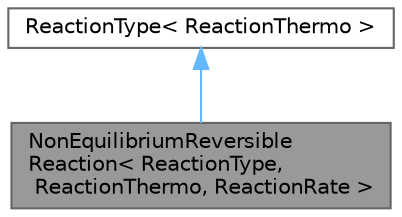 digraph "NonEquilibriumReversibleReaction&lt; ReactionType, ReactionThermo, ReactionRate &gt;"
{
 // LATEX_PDF_SIZE
  bgcolor="transparent";
  edge [fontname=Helvetica,fontsize=10,labelfontname=Helvetica,labelfontsize=10];
  node [fontname=Helvetica,fontsize=10,shape=box,height=0.2,width=0.4];
  Node1 [id="Node000001",label="NonEquilibriumReversible\lReaction\< ReactionType,\l ReactionThermo, ReactionRate \>",height=0.2,width=0.4,color="gray40", fillcolor="grey60", style="filled", fontcolor="black",tooltip="Simple extension of Reaction to handle reversible reactions using equilibrium thermodynamics."];
  Node2 -> Node1 [id="edge1_Node000001_Node000002",dir="back",color="steelblue1",style="solid",tooltip=" "];
  Node2 [id="Node000002",label="ReactionType\< ReactionThermo \>",height=0.2,width=0.4,color="gray40", fillcolor="white", style="filled",tooltip=" "];
}
